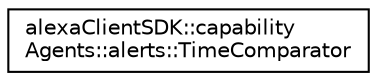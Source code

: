 digraph "Graphical Class Hierarchy"
{
  edge [fontname="Helvetica",fontsize="10",labelfontname="Helvetica",labelfontsize="10"];
  node [fontname="Helvetica",fontsize="10",shape=record];
  rankdir="LR";
  Node0 [label="alexaClientSDK::capability\lAgents::alerts::TimeComparator",height=0.2,width=0.4,color="black", fillcolor="white", style="filled",URL="$structalexa_client_s_d_k_1_1capability_agents_1_1alerts_1_1_time_comparator.html"];
}

